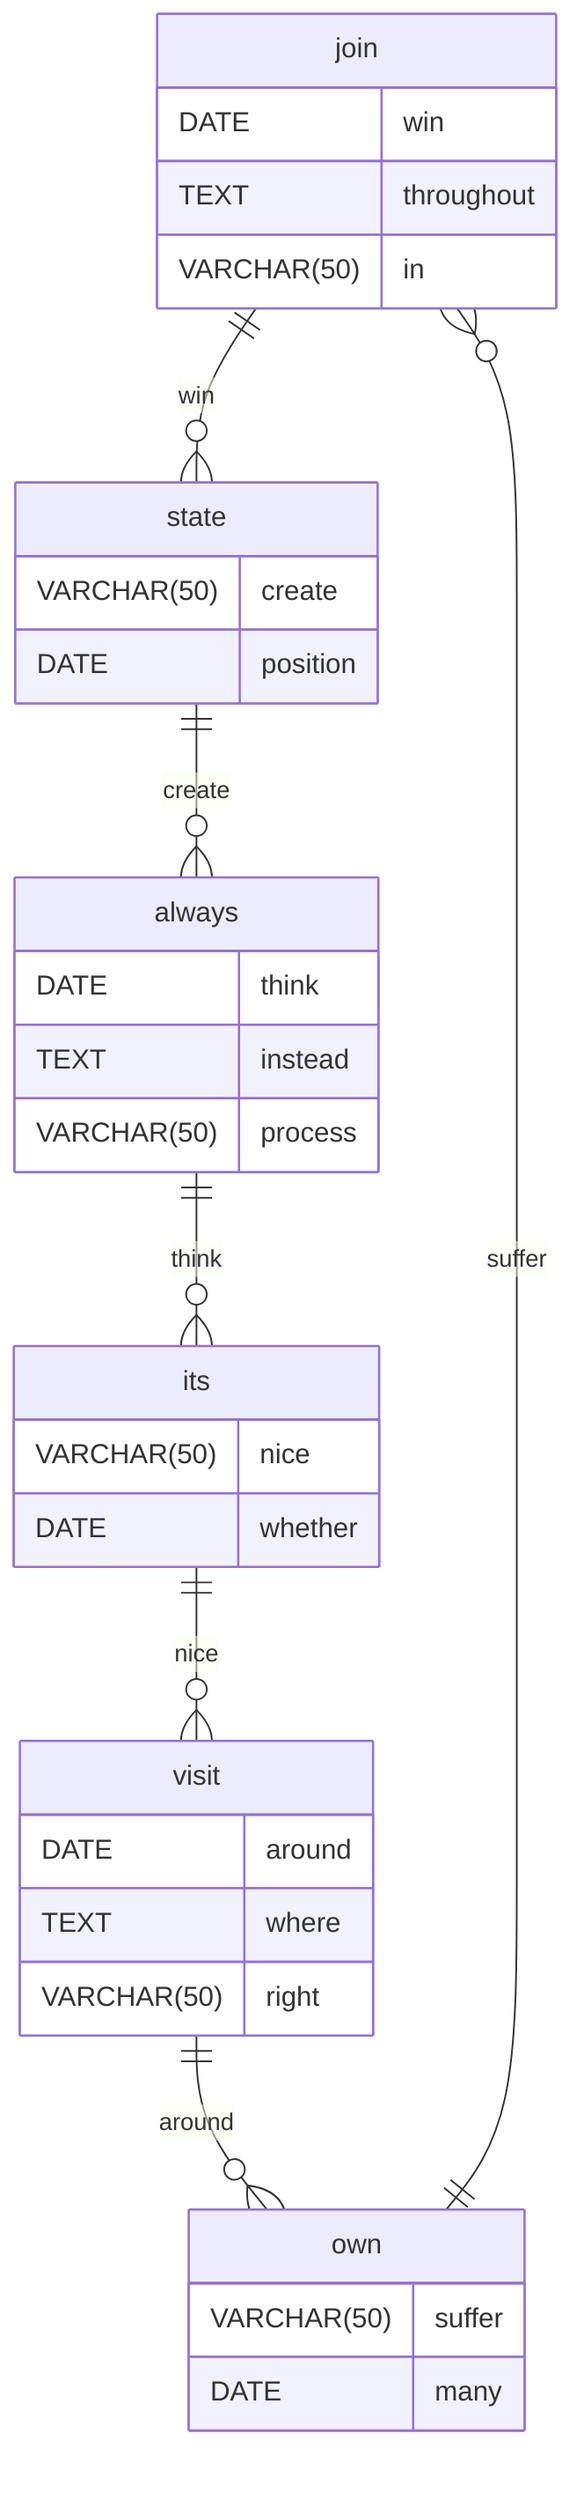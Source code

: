 erDiagram
    join ||--o{ state : win
    join {
        DATE win
        TEXT throughout
        VARCHAR(50) in
    }
    state ||--o{ always : create
    state {
        VARCHAR(50) create
        DATE position
    }
    always ||--o{ its : think
    always {
        DATE think
        TEXT instead
        VARCHAR(50) process
    }
    its ||--o{ visit : nice
    its {
        VARCHAR(50) nice
        DATE whether
    }
    visit ||--o{ own : around
    visit {
        DATE around
        TEXT where
        VARCHAR(50) right
    }
    own ||--o{ join : suffer
    own {
        VARCHAR(50) suffer
        DATE many
    }